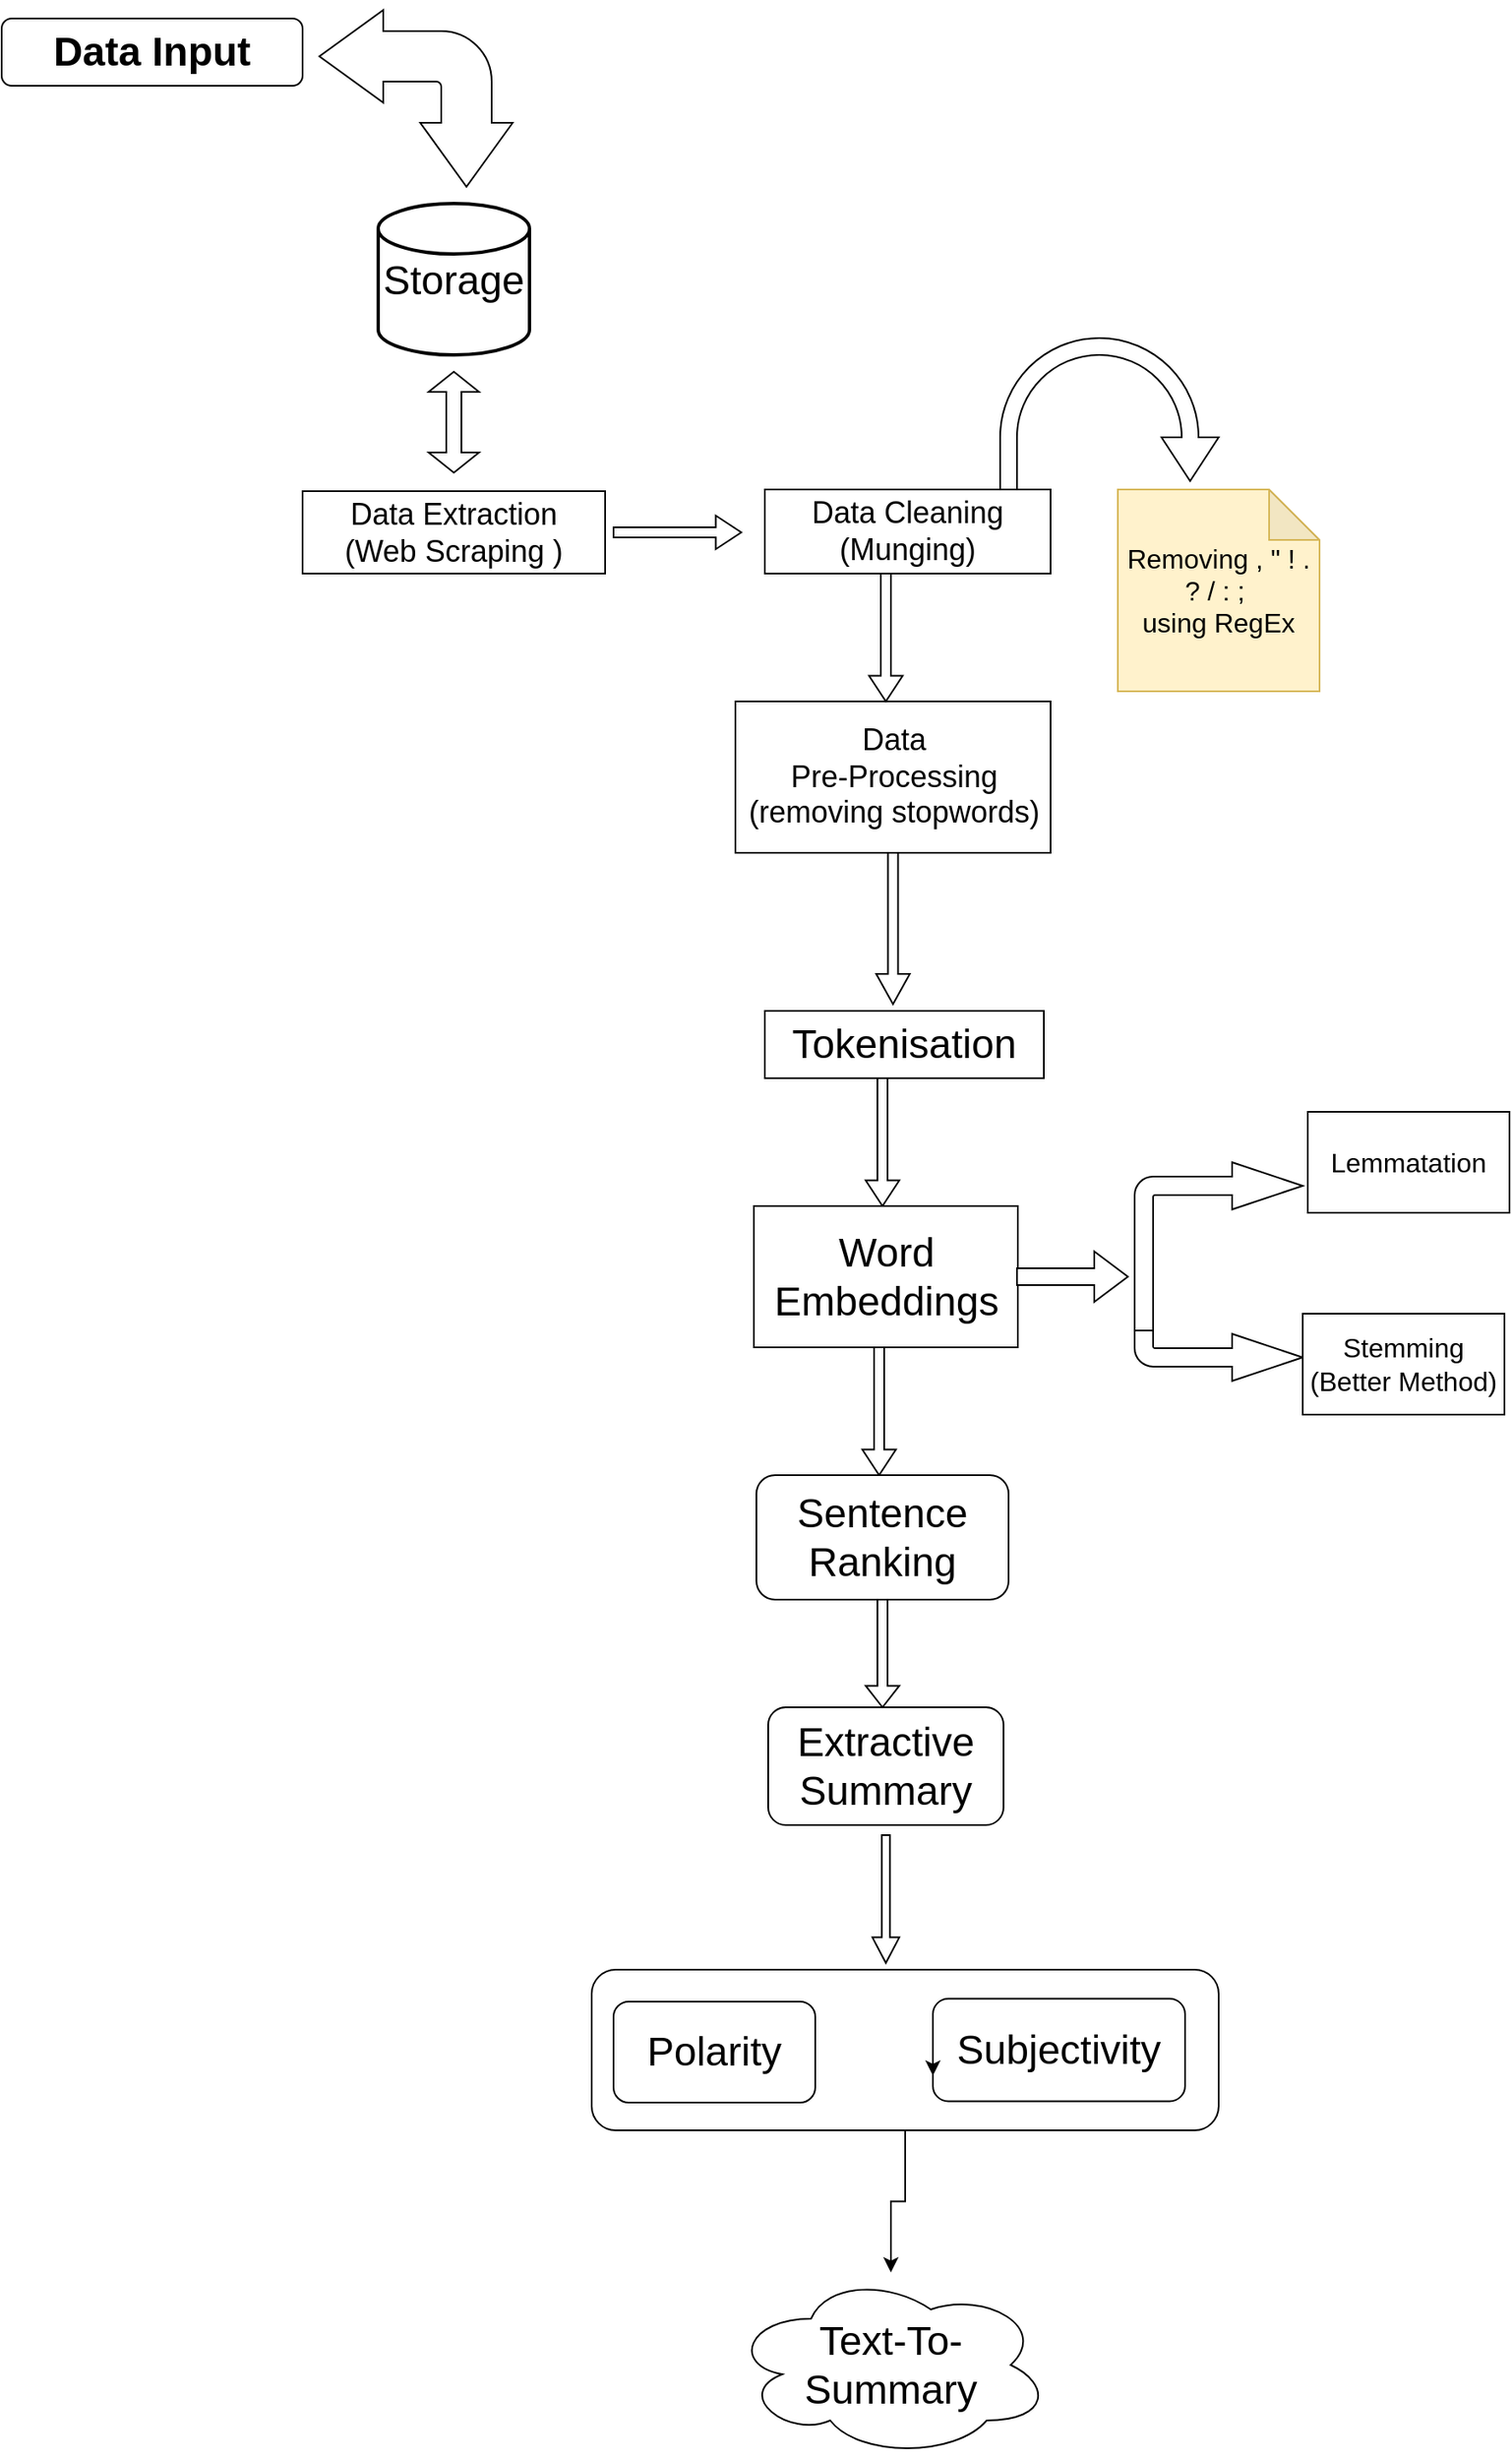 <mxfile version="17.1.2" type="device"><diagram id="2HOBzMHmi3UHwgxzoR4G" name="Page-1"><mxGraphModel dx="1967" dy="1875" grid="1" gridSize="10" guides="1" tooltips="1" connect="1" arrows="1" fold="1" page="1" pageScale="1" pageWidth="827" pageHeight="1169" math="0" shadow="0"><root><mxCell id="0"/><mxCell id="1" parent="0"/><mxCell id="fB6YcPSR_BD9_GVN68r6-2" value="&lt;font style=&quot;font-size: 18px&quot;&gt;&amp;nbsp;Data Extraction&amp;nbsp;&lt;br&gt;(Web Scraping )&lt;/font&gt;" style="rounded=0;whiteSpace=wrap;html=1;" vertex="1" parent="1"><mxGeometry x="135" y="271" width="180" height="49" as="geometry"/></mxCell><mxCell id="fB6YcPSR_BD9_GVN68r6-5" value="&lt;h4&gt;&lt;b&gt;&lt;font style=&quot;font-size: 24px&quot;&gt;Data Input&lt;/font&gt;&lt;/b&gt;&lt;/h4&gt;" style="rounded=1;whiteSpace=wrap;html=1;" vertex="1" parent="1"><mxGeometry x="-44" y="-10" width="179" height="40" as="geometry"/></mxCell><mxCell id="fB6YcPSR_BD9_GVN68r6-8" value="&lt;p style=&quot;line-height: 1.3&quot;&gt;&lt;font style=&quot;font-size: 24px&quot;&gt;Storage&lt;/font&gt;&lt;/p&gt;" style="strokeWidth=2;html=1;shape=mxgraph.flowchart.database;whiteSpace=wrap;" vertex="1" parent="1"><mxGeometry x="180" y="100" width="90" height="90" as="geometry"/></mxCell><mxCell id="fB6YcPSR_BD9_GVN68r6-9" value="" style="shape=doubleArrow;direction=south;whiteSpace=wrap;html=1;" vertex="1" parent="1"><mxGeometry x="210" y="200" width="30" height="60" as="geometry"/></mxCell><mxCell id="fB6YcPSR_BD9_GVN68r6-10" value="" style="shape=singleArrow;whiteSpace=wrap;html=1;fontSize=16;" vertex="1" parent="1"><mxGeometry x="320" y="285.5" width="76" height="20" as="geometry"/></mxCell><mxCell id="fB6YcPSR_BD9_GVN68r6-11" value="&lt;font style=&quot;font-size: 18px&quot;&gt;Data Cleaning&lt;br&gt;(Munging)&lt;/font&gt;" style="rounded=0;whiteSpace=wrap;html=1;fontSize=16;" vertex="1" parent="1"><mxGeometry x="410" y="270" width="170" height="50" as="geometry"/></mxCell><mxCell id="fB6YcPSR_BD9_GVN68r6-12" value="Removing , &quot; ! . ? / : ;&amp;nbsp;&lt;br&gt;using RegEx" style="shape=note;whiteSpace=wrap;html=1;backgroundOutline=1;darkOpacity=0.05;fontSize=16;fillColor=#fff2cc;strokeColor=#d6b656;" vertex="1" parent="1"><mxGeometry x="620" y="270" width="120" height="120" as="geometry"/></mxCell><mxCell id="fB6YcPSR_BD9_GVN68r6-13" value="" style="html=1;shadow=0;dashed=0;align=center;verticalAlign=middle;shape=mxgraph.arrows2.uTurnArrow;dy=5;arrowHead=34;dx2=26;fontSize=10;direction=south;strokeWidth=1;perimeterSpacing=1;" vertex="1" parent="1"><mxGeometry x="550" y="180" width="130" height="90" as="geometry"/></mxCell><mxCell id="fB6YcPSR_BD9_GVN68r6-15" value="&lt;font style=&quot;font-size: 18px&quot;&gt;Data &lt;br&gt;Pre-Processing&lt;br&gt;(removing stopwords)&lt;/font&gt;" style="rounded=0;whiteSpace=wrap;html=1;fontSize=16;" vertex="1" parent="1"><mxGeometry x="392.5" y="396" width="187.5" height="90" as="geometry"/></mxCell><mxCell id="fB6YcPSR_BD9_GVN68r6-16" value="" style="shape=singleArrow;whiteSpace=wrap;html=1;fontSize=16;direction=south;" vertex="1" parent="1"><mxGeometry x="472" y="320" width="20" height="76" as="geometry"/></mxCell><mxCell id="fB6YcPSR_BD9_GVN68r6-17" value="" style="shape=singleArrow;whiteSpace=wrap;html=1;fontSize=16;direction=south;" vertex="1" parent="1"><mxGeometry x="476.25" y="486" width="20" height="90" as="geometry"/></mxCell><mxCell id="fB6YcPSR_BD9_GVN68r6-18" value="&lt;font style=&quot;font-size: 24px&quot;&gt;Tokenisation&lt;/font&gt;" style="rounded=0;whiteSpace=wrap;html=1;fontSize=16;strokeWidth=1;" vertex="1" parent="1"><mxGeometry x="410" y="580" width="166" height="40" as="geometry"/></mxCell><mxCell id="fB6YcPSR_BD9_GVN68r6-19" value="" style="shape=singleArrow;whiteSpace=wrap;html=1;fontSize=16;direction=south;" vertex="1" parent="1"><mxGeometry x="470" y="620" width="20" height="76" as="geometry"/></mxCell><mxCell id="fB6YcPSR_BD9_GVN68r6-20" value="&lt;font style=&quot;font-size: 24px&quot;&gt;Word Embeddings&lt;/font&gt;" style="rounded=0;whiteSpace=wrap;html=1;fontSize=16;strokeWidth=1;" vertex="1" parent="1"><mxGeometry x="403.5" y="696" width="157" height="84" as="geometry"/></mxCell><mxCell id="fB6YcPSR_BD9_GVN68r6-24" value="" style="html=1;shadow=0;dashed=0;align=center;verticalAlign=middle;shape=mxgraph.arrows2.bendArrow;dy=5.5;dx=42;notch=0;arrowHead=28;rounded=1;fontSize=16;strokeWidth=1;direction=west;flipV=0;flipH=1;" vertex="1" parent="1"><mxGeometry x="630" y="700" width="100" height="100" as="geometry"/></mxCell><mxCell id="fB6YcPSR_BD9_GVN68r6-25" value="" style="html=1;shadow=0;dashed=0;align=center;verticalAlign=middle;shape=mxgraph.arrows2.bendArrow;dy=5.5;dx=42;notch=0;arrowHead=28;rounded=1;fontSize=16;strokeWidth=1;direction=west;flipV=1;flipH=1;" vertex="1" parent="1"><mxGeometry x="630" y="670" width="100" height="100" as="geometry"/></mxCell><mxCell id="fB6YcPSR_BD9_GVN68r6-26" value="Lemmatation" style="rounded=0;whiteSpace=wrap;html=1;fontSize=16;strokeWidth=1;" vertex="1" parent="1"><mxGeometry x="733" y="640" width="120" height="60" as="geometry"/></mxCell><mxCell id="fB6YcPSR_BD9_GVN68r6-27" value="Stemming&lt;br&gt;(Better Method)" style="rounded=0;whiteSpace=wrap;html=1;fontSize=16;strokeWidth=1;" vertex="1" parent="1"><mxGeometry x="730" y="760" width="120" height="60" as="geometry"/></mxCell><mxCell id="fB6YcPSR_BD9_GVN68r6-28" value="" style="shape=singleArrow;whiteSpace=wrap;html=1;fontSize=16;direction=south;" vertex="1" parent="1"><mxGeometry x="468" y="780" width="20" height="76" as="geometry"/></mxCell><mxCell id="fB6YcPSR_BD9_GVN68r6-33" value="&lt;font style=&quot;font-size: 24px&quot;&gt;Sentence Ranking&lt;/font&gt;" style="rounded=1;whiteSpace=wrap;html=1;fontSize=16;strokeWidth=1;" vertex="1" parent="1"><mxGeometry x="405" y="856" width="150" height="74" as="geometry"/></mxCell><mxCell id="fB6YcPSR_BD9_GVN68r6-34" value="&lt;font style=&quot;font-size: 24px&quot;&gt;Extractive Summary&lt;/font&gt;" style="rounded=1;whiteSpace=wrap;html=1;fontSize=16;strokeWidth=1;" vertex="1" parent="1"><mxGeometry x="412" y="994" width="140" height="70" as="geometry"/></mxCell><mxCell id="fB6YcPSR_BD9_GVN68r6-46" value="" style="edgeStyle=orthogonalEdgeStyle;rounded=0;orthogonalLoop=1;jettySize=auto;html=1;fontSize=16;" edge="1" parent="1" source="fB6YcPSR_BD9_GVN68r6-44" target="fB6YcPSR_BD9_GVN68r6-45"><mxGeometry relative="1" as="geometry"/></mxCell><mxCell id="fB6YcPSR_BD9_GVN68r6-44" value="" style="rounded=1;whiteSpace=wrap;html=1;fontSize=16;strokeWidth=1;" vertex="1" parent="1"><mxGeometry x="307" y="1150" width="373" height="95.5" as="geometry"/></mxCell><mxCell id="fB6YcPSR_BD9_GVN68r6-35" value="&lt;font style=&quot;font-size: 24px&quot;&gt;Polarity&lt;/font&gt;" style="rounded=1;whiteSpace=wrap;html=1;fontSize=16;strokeWidth=1;" vertex="1" parent="1"><mxGeometry x="320" y="1169" width="120" height="60" as="geometry"/></mxCell><mxCell id="fB6YcPSR_BD9_GVN68r6-36" value="" style="shape=singleArrow;whiteSpace=wrap;html=1;fontSize=16;direction=south;" vertex="1" parent="1"><mxGeometry x="470" y="930" width="20" height="64" as="geometry"/></mxCell><mxCell id="fB6YcPSR_BD9_GVN68r6-38" value="&lt;font style=&quot;font-size: 24px&quot;&gt;Subjectivity&lt;/font&gt;" style="rounded=1;whiteSpace=wrap;html=1;fontSize=16;strokeWidth=1;" vertex="1" parent="1"><mxGeometry x="510" y="1167.25" width="150" height="61" as="geometry"/></mxCell><mxCell id="fB6YcPSR_BD9_GVN68r6-39" value="" style="html=1;shadow=0;dashed=0;align=center;verticalAlign=middle;shape=mxgraph.arrows2.bendDoubleArrow;dy=15;dx=38;arrowHead=55;rounded=1;fontSize=16;strokeWidth=1;rotation=90;" vertex="1" parent="1"><mxGeometry x="150" y="-20" width="105" height="115" as="geometry"/></mxCell><mxCell id="fB6YcPSR_BD9_GVN68r6-43" value="" style="shape=singleArrow;whiteSpace=wrap;html=1;fontSize=16;direction=south;" vertex="1" parent="1"><mxGeometry x="474" y="1070" width="16" height="76" as="geometry"/></mxCell><mxCell id="fB6YcPSR_BD9_GVN68r6-45" value="&lt;font style=&quot;font-size: 24px&quot;&gt;Text-To-Summary&lt;/font&gt;" style="ellipse;shape=cloud;whiteSpace=wrap;html=1;fontSize=16;strokeWidth=1;" vertex="1" parent="1"><mxGeometry x="390" y="1330" width="190" height="110" as="geometry"/></mxCell><mxCell id="fB6YcPSR_BD9_GVN68r6-49" value="" style="html=1;shadow=0;dashed=0;align=center;verticalAlign=middle;shape=mxgraph.arrows2.arrow;dy=0.67;dx=20;notch=0;fontSize=24;strokeWidth=1;" vertex="1" parent="1"><mxGeometry x="560" y="723" width="66" height="30" as="geometry"/></mxCell><mxCell id="fB6YcPSR_BD9_GVN68r6-50" style="edgeStyle=orthogonalEdgeStyle;rounded=0;orthogonalLoop=1;jettySize=auto;html=1;exitX=0;exitY=0.5;exitDx=0;exitDy=0;entryX=0;entryY=0.75;entryDx=0;entryDy=0;fontSize=24;" edge="1" parent="1" source="fB6YcPSR_BD9_GVN68r6-38" target="fB6YcPSR_BD9_GVN68r6-38"><mxGeometry relative="1" as="geometry"/></mxCell></root></mxGraphModel></diagram></mxfile>